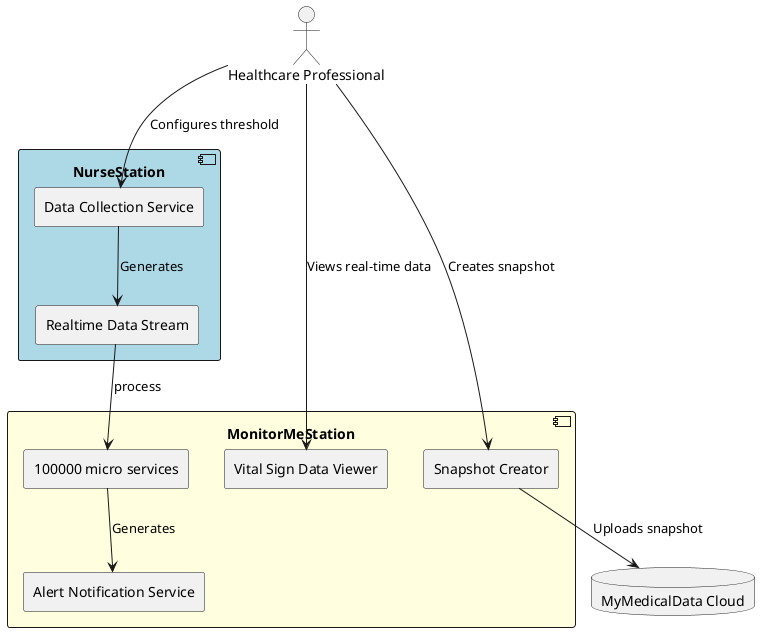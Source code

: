 @startuml

actor "Healthcare Professional" as HealthcareProfessional


component NurseStation #LightBlue {
  rectangle "Data Collection Service" as DataCollectionService
  rectangle "Realtime Data Stream" as RealtimeDataStream
}

component MonitorMeStation #LightYellow {
  rectangle "100000 micro services" as ManyManyAlgorithmMicroSerivces
  rectangle "Alert Notification Service" as AlertNotificationService
  rectangle "Vital Sign Data Viewer" as VitalSignDataViewer
  rectangle "Snapshot Creator" as SnapshotCreator
}

database "MyMedicalData Cloud" as MyMedicalDataCloud

HealthcareProfessional --> DataCollectionService : Configures threshold
DataCollectionService --> RealtimeDataStream : Generates
RealtimeDataStream --> ManyManyAlgorithmMicroSerivces : process
ManyManyAlgorithmMicroSerivces --> AlertNotificationService : Generates
HealthcareProfessional --> VitalSignDataViewer : Views real-time data
HealthcareProfessional --> SnapshotCreator : Creates snapshot
SnapshotCreator --> MyMedicalDataCloud : Uploads snapshot

@enduml
